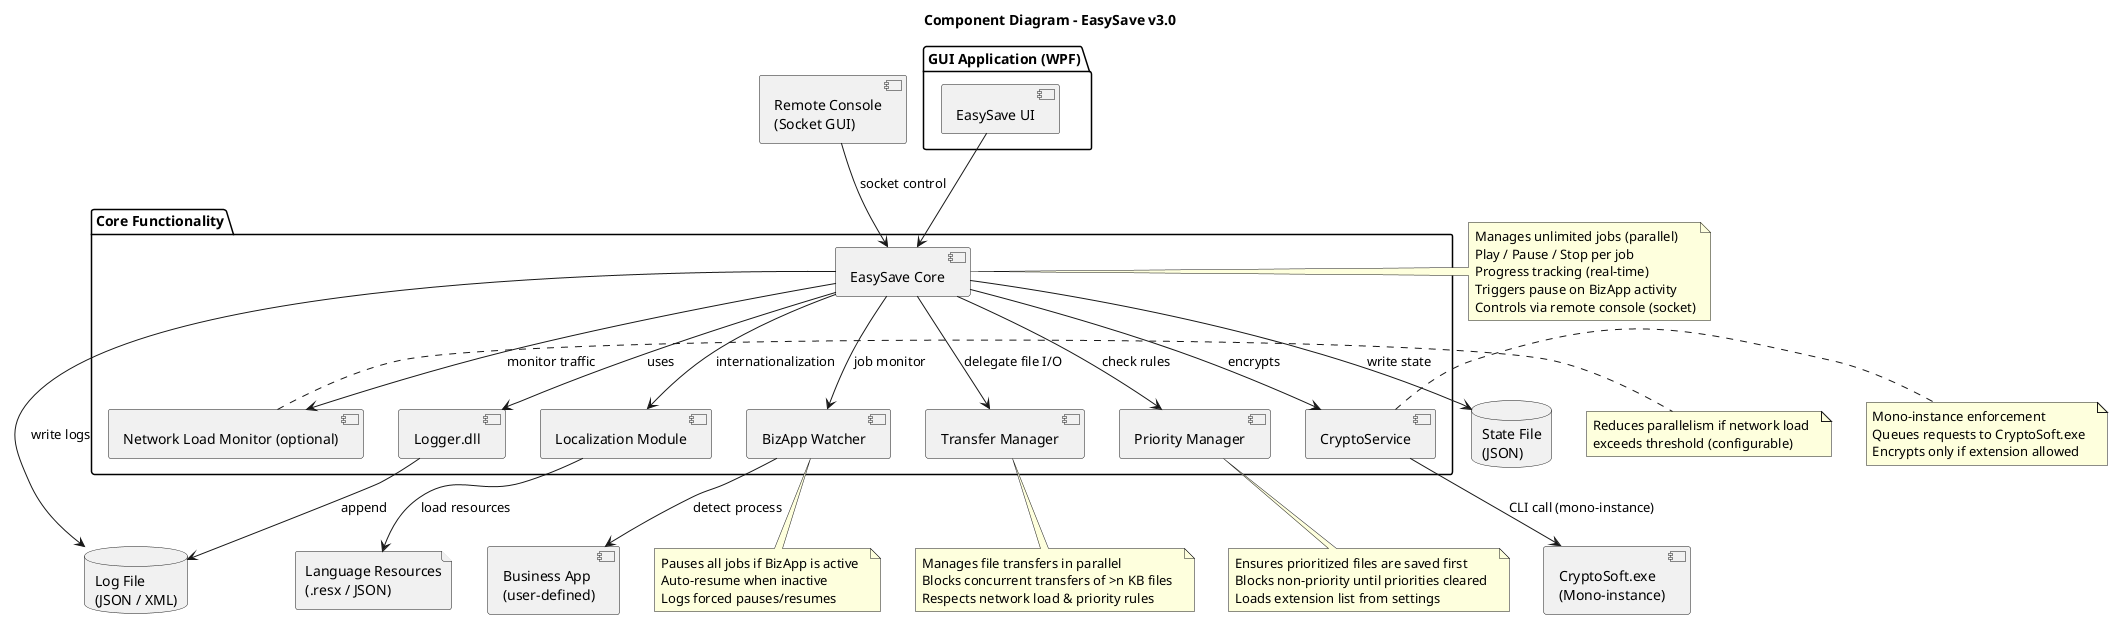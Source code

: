 ```

@startuml
title Component Diagram – EasySave v3.0

/' ✦ EXTERNES '/
database "Log File\n(JSON / XML)"           as LogFile
database "State File\n(JSON)"               as StateFile
file     "Language Resources\n(.resx / JSON)" as LangRes
component "CryptoSoft.exe\n(Mono-instance)" as CryptoSoft
component "Business App\n(user-defined)"    as BizApp
component "Remote Console\n(Socket GUI)"    as RemoteConsole

/' ✦ COEUR TECHNIQUE '/
package "Core Functionality" {
    [EasySave Core]              as Core
    [Logger.dll]                 as Logger
    [Localization Module]        as Localizer
    [CryptoService]              as CryptoSvc
    [BizApp Watcher]             as BizWatcher
    [Transfer Manager]           as TransferMgr
    [Priority Manager]           as PriorityMgr
    [Network Load Monitor (optional)]       as NetworkMonitor
}

note right of Core
Manages unlimited jobs (parallel)  
Play / Pause / Stop per job  
Progress tracking (real-time)  
Triggers pause on BizApp activity  
Controls via remote console (socket)
end note

note bottom of TransferMgr
Manages file transfers in parallel  
Blocks concurrent transfers of >n KB files  
Respects network load & priority rules
end note

note bottom of PriorityMgr
Ensures prioritized files are saved first  
Blocks non-priority until priorities cleared  
Loads extension list from settings
end note

note right of NetworkMonitor
Reduces parallelism if network load  
exceeds threshold (configurable)
end note

note right of CryptoSvc
Mono-instance enforcement  
Queues requests to CryptoSoft.exe  
Encrypts only if extension allowed
end note

note bottom of BizWatcher
Pauses all jobs if BizApp is active  
Auto-resume when inactive  
Logs forced pauses/resumes
end note

/' ✦ INTERFACE UTILISATEUR '/
package "GUI Application (WPF)" {
    [EasySave UI]                as GUI
}

/' ✦ DEPENDANCES '/
GUI          --> Core
RemoteConsole --> Core : socket control
Core         --> Logger           : uses
Core         --> Localizer        : internationalization
Core         --> CryptoSvc        : encrypts
Core         --> BizWatcher       : job monitor
Core         --> TransferMgr      : delegate file I/O
Core         --> PriorityMgr      : check rules
Core         --> NetworkMonitor   : monitor traffic
Core         --> LogFile          : write logs
Core         --> StateFile        : write state
Logger       --> LogFile          : append
Localizer    --> LangRes          : load resources
CryptoSvc    --> CryptoSoft       : CLI call (mono-instance)
BizWatcher   --> BizApp           : detect process

@enduml

```